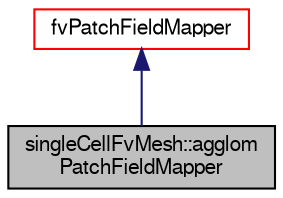 digraph "singleCellFvMesh::agglomPatchFieldMapper"
{
  bgcolor="transparent";
  edge [fontname="FreeSans",fontsize="10",labelfontname="FreeSans",labelfontsize="10"];
  node [fontname="FreeSans",fontsize="10",shape=record];
  Node3 [label="singleCellFvMesh::agglom\lPatchFieldMapper",height=0.2,width=0.4,color="black", fillcolor="grey75", style="filled", fontcolor="black"];
  Node4 -> Node3 [dir="back",color="midnightblue",fontsize="10",style="solid",fontname="FreeSans"];
  Node4 [label="fvPatchFieldMapper",height=0.2,width=0.4,color="red",URL="$a22362.html",tooltip="Foam::fvPatchFieldMapper. "];
}

